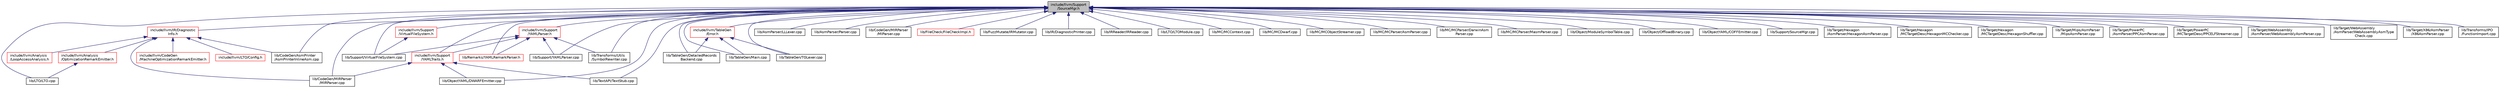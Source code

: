 digraph "include/llvm/Support/SourceMgr.h"
{
 // LATEX_PDF_SIZE
  bgcolor="transparent";
  edge [fontname="Helvetica",fontsize="10",labelfontname="Helvetica",labelfontsize="10"];
  node [fontname="Helvetica",fontsize="10",shape=record];
  Node1 [label="include/llvm/Support\l/SourceMgr.h",height=0.2,width=0.4,color="black", fillcolor="grey75", style="filled", fontcolor="black",tooltip=" "];
  Node1 -> Node2 [dir="back",color="midnightblue",fontsize="10",style="solid",fontname="Helvetica"];
  Node2 [label="include/llvm/IR/Diagnostic\lInfo.h",height=0.2,width=0.4,color="red",URL="$DiagnosticInfo_8h.html",tooltip=" "];
  Node2 -> Node3 [dir="back",color="midnightblue",fontsize="10",style="solid",fontname="Helvetica"];
  Node3 [label="include/llvm/Analysis\l/LoopAccessAnalysis.h",height=0.2,width=0.4,color="red",URL="$LoopAccessAnalysis_8h.html",tooltip=" "];
  Node2 -> Node178 [dir="back",color="midnightblue",fontsize="10",style="solid",fontname="Helvetica"];
  Node178 [label="include/llvm/Analysis\l/OptimizationRemarkEmitter.h",height=0.2,width=0.4,color="red",URL="$OptimizationRemarkEmitter_8h.html",tooltip=" "];
  Node178 -> Node126 [dir="back",color="midnightblue",fontsize="10",style="solid",fontname="Helvetica"];
  Node126 [label="lib/LTO/LTO.cpp",height=0.2,width=0.4,color="black",URL="$LTO_8cpp.html",tooltip=" "];
  Node2 -> Node239 [dir="back",color="midnightblue",fontsize="10",style="solid",fontname="Helvetica"];
  Node239 [label="include/llvm/CodeGen\l/MachineOptimizationRemarkEmitter.h",height=0.2,width=0.4,color="red",URL="$MachineOptimizationRemarkEmitter_8h.html",tooltip="===- MachineOptimizationRemarkEmitter.h - Opt Diagnostics -*- C++ -*-—===//"];
  Node2 -> Node117 [dir="back",color="midnightblue",fontsize="10",style="solid",fontname="Helvetica"];
  Node117 [label="include/llvm/LTO/Config.h",height=0.2,width=0.4,color="red",URL="$Config_8h.html",tooltip=" "];
  Node2 -> Node259 [dir="back",color="midnightblue",fontsize="10",style="solid",fontname="Helvetica"];
  Node259 [label="lib/CodeGen/AsmPrinter\l/AsmPrinterInlineAsm.cpp",height=0.2,width=0.4,color="black",URL="$AsmPrinterInlineAsm_8cpp.html",tooltip=" "];
  Node2 -> Node261 [dir="back",color="midnightblue",fontsize="10",style="solid",fontname="Helvetica"];
  Node261 [label="lib/CodeGen/MIRParser\l/MIRParser.cpp",height=0.2,width=0.4,color="black",URL="$MIRParser_8cpp.html",tooltip=" "];
  Node1 -> Node319 [dir="back",color="midnightblue",fontsize="10",style="solid",fontname="Helvetica"];
  Node319 [label="include/llvm/Support\l/VirtualFileSystem.h",height=0.2,width=0.4,color="red",URL="$VirtualFileSystem_8h.html",tooltip=" "];
  Node319 -> Node332 [dir="back",color="midnightblue",fontsize="10",style="solid",fontname="Helvetica"];
  Node332 [label="lib/Support/VirtualFileSystem.cpp",height=0.2,width=0.4,color="black",URL="$VirtualFileSystem_8cpp.html",tooltip=" "];
  Node1 -> Node336 [dir="back",color="midnightblue",fontsize="10",style="solid",fontname="Helvetica"];
  Node336 [label="include/llvm/Support\l/YAMLParser.h",height=0.2,width=0.4,color="red",URL="$YAMLParser_8h.html",tooltip=" "];
  Node336 -> Node337 [dir="back",color="midnightblue",fontsize="10",style="solid",fontname="Helvetica"];
  Node337 [label="include/llvm/Support\l/YAMLTraits.h",height=0.2,width=0.4,color="red",URL="$YAMLTraits_8h.html",tooltip=" "];
  Node337 -> Node261 [dir="back",color="midnightblue",fontsize="10",style="solid",fontname="Helvetica"];
  Node337 -> Node446 [dir="back",color="midnightblue",fontsize="10",style="solid",fontname="Helvetica"];
  Node446 [label="lib/ObjectYAML/DWARFEmitter.cpp",height=0.2,width=0.4,color="black",URL="$DWARFEmitter_8cpp.html",tooltip=" "];
  Node337 -> Node481 [dir="back",color="midnightblue",fontsize="10",style="solid",fontname="Helvetica"];
  Node481 [label="lib/TextAPI/TextStub.cpp",height=0.2,width=0.4,color="black",URL="$TextStub_8cpp.html",tooltip=" "];
  Node336 -> Node483 [dir="back",color="midnightblue",fontsize="10",style="solid",fontname="Helvetica"];
  Node483 [label="lib/Remarks/YAMLRemarkParser.h",height=0.2,width=0.4,color="red",URL="$YAMLRemarkParser_8h.html",tooltip=" "];
  Node336 -> Node332 [dir="back",color="midnightblue",fontsize="10",style="solid",fontname="Helvetica"];
  Node336 -> Node486 [dir="back",color="midnightblue",fontsize="10",style="solid",fontname="Helvetica"];
  Node486 [label="lib/Support/YAMLParser.cpp",height=0.2,width=0.4,color="black",URL="$YAMLParser_8cpp.html",tooltip=" "];
  Node336 -> Node487 [dir="back",color="midnightblue",fontsize="10",style="solid",fontname="Helvetica"];
  Node487 [label="lib/Transforms/Utils\l/SymbolRewriter.cpp",height=0.2,width=0.4,color="black",URL="$SymbolRewriter_8cpp.html",tooltip=" "];
  Node1 -> Node337 [dir="back",color="midnightblue",fontsize="10",style="solid",fontname="Helvetica"];
  Node1 -> Node488 [dir="back",color="midnightblue",fontsize="10",style="solid",fontname="Helvetica"];
  Node488 [label="include/llvm/TableGen\l/Error.h",height=0.2,width=0.4,color="red",URL="$TableGen_2Error_8h.html",tooltip=" "];
  Node488 -> Node489 [dir="back",color="midnightblue",fontsize="10",style="solid",fontname="Helvetica"];
  Node489 [label="lib/TableGen/DetailedRecords\lBackend.cpp",height=0.2,width=0.4,color="black",URL="$DetailedRecordsBackend_8cpp.html",tooltip=" "];
  Node488 -> Node492 [dir="back",color="midnightblue",fontsize="10",style="solid",fontname="Helvetica"];
  Node492 [label="lib/TableGen/Main.cpp",height=0.2,width=0.4,color="black",URL="$Main_8cpp.html",tooltip=" "];
  Node488 -> Node497 [dir="back",color="midnightblue",fontsize="10",style="solid",fontname="Helvetica"];
  Node497 [label="lib/TableGen/TGLexer.cpp",height=0.2,width=0.4,color="black",URL="$TGLexer_8cpp.html",tooltip=" "];
  Node1 -> Node498 [dir="back",color="midnightblue",fontsize="10",style="solid",fontname="Helvetica"];
  Node498 [label="lib/AsmParser/LLLexer.cpp",height=0.2,width=0.4,color="black",URL="$LLLexer_8cpp.html",tooltip=" "];
  Node1 -> Node499 [dir="back",color="midnightblue",fontsize="10",style="solid",fontname="Helvetica"];
  Node499 [label="lib/AsmParser/Parser.cpp",height=0.2,width=0.4,color="black",URL="$AsmParser_2Parser_8cpp.html",tooltip=" "];
  Node1 -> Node259 [dir="back",color="midnightblue",fontsize="10",style="solid",fontname="Helvetica"];
  Node1 -> Node500 [dir="back",color="midnightblue",fontsize="10",style="solid",fontname="Helvetica"];
  Node500 [label="lib/CodeGen/MIRParser\l/MIParser.cpp",height=0.2,width=0.4,color="black",URL="$MIParser_8cpp.html",tooltip=" "];
  Node1 -> Node261 [dir="back",color="midnightblue",fontsize="10",style="solid",fontname="Helvetica"];
  Node1 -> Node501 [dir="back",color="midnightblue",fontsize="10",style="solid",fontname="Helvetica"];
  Node501 [label="lib/FileCheck/FileCheckImpl.h",height=0.2,width=0.4,color="red",URL="$FileCheckImpl_8h.html",tooltip=" "];
  Node1 -> Node503 [dir="back",color="midnightblue",fontsize="10",style="solid",fontname="Helvetica"];
  Node503 [label="lib/FuzzMutate/IRMutator.cpp",height=0.2,width=0.4,color="black",URL="$IRMutator_8cpp.html",tooltip=" "];
  Node1 -> Node504 [dir="back",color="midnightblue",fontsize="10",style="solid",fontname="Helvetica"];
  Node504 [label="lib/IR/DiagnosticPrinter.cpp",height=0.2,width=0.4,color="black",URL="$DiagnosticPrinter_8cpp.html",tooltip=" "];
  Node1 -> Node505 [dir="back",color="midnightblue",fontsize="10",style="solid",fontname="Helvetica"];
  Node505 [label="lib/IRReader/IRReader.cpp",height=0.2,width=0.4,color="black",URL="$IRReader_8cpp.html",tooltip=" "];
  Node1 -> Node126 [dir="back",color="midnightblue",fontsize="10",style="solid",fontname="Helvetica"];
  Node1 -> Node122 [dir="back",color="midnightblue",fontsize="10",style="solid",fontname="Helvetica"];
  Node122 [label="lib/LTO/LTOModule.cpp",height=0.2,width=0.4,color="black",URL="$LTOModule_8cpp.html",tooltip=" "];
  Node1 -> Node506 [dir="back",color="midnightblue",fontsize="10",style="solid",fontname="Helvetica"];
  Node506 [label="lib/MC/MCContext.cpp",height=0.2,width=0.4,color="black",URL="$MCContext_8cpp.html",tooltip=" "];
  Node1 -> Node507 [dir="back",color="midnightblue",fontsize="10",style="solid",fontname="Helvetica"];
  Node507 [label="lib/MC/MCDwarf.cpp",height=0.2,width=0.4,color="black",URL="$MCDwarf_8cpp.html",tooltip=" "];
  Node1 -> Node508 [dir="back",color="midnightblue",fontsize="10",style="solid",fontname="Helvetica"];
  Node508 [label="lib/MC/MCObjectStreamer.cpp",height=0.2,width=0.4,color="black",URL="$MCObjectStreamer_8cpp.html",tooltip=" "];
  Node1 -> Node509 [dir="back",color="midnightblue",fontsize="10",style="solid",fontname="Helvetica"];
  Node509 [label="lib/MC/MCParser/AsmParser.cpp",height=0.2,width=0.4,color="black",URL="$AsmParser_8cpp.html",tooltip=" "];
  Node1 -> Node510 [dir="back",color="midnightblue",fontsize="10",style="solid",fontname="Helvetica"];
  Node510 [label="lib/MC/MCParser/DarwinAsm\lParser.cpp",height=0.2,width=0.4,color="black",URL="$DarwinAsmParser_8cpp.html",tooltip=" "];
  Node1 -> Node511 [dir="back",color="midnightblue",fontsize="10",style="solid",fontname="Helvetica"];
  Node511 [label="lib/MC/MCParser/MasmParser.cpp",height=0.2,width=0.4,color="black",URL="$MasmParser_8cpp.html",tooltip=" "];
  Node1 -> Node512 [dir="back",color="midnightblue",fontsize="10",style="solid",fontname="Helvetica"];
  Node512 [label="lib/Object/ModuleSymbolTable.cpp",height=0.2,width=0.4,color="black",URL="$ModuleSymbolTable_8cpp.html",tooltip=" "];
  Node1 -> Node513 [dir="back",color="midnightblue",fontsize="10",style="solid",fontname="Helvetica"];
  Node513 [label="lib/Object/OffloadBinary.cpp",height=0.2,width=0.4,color="black",URL="$OffloadBinary_8cpp.html",tooltip=" "];
  Node1 -> Node412 [dir="back",color="midnightblue",fontsize="10",style="solid",fontname="Helvetica"];
  Node412 [label="lib/ObjectYAML/COFFEmitter.cpp",height=0.2,width=0.4,color="black",URL="$COFFEmitter_8cpp.html",tooltip=" "];
  Node1 -> Node446 [dir="back",color="midnightblue",fontsize="10",style="solid",fontname="Helvetica"];
  Node1 -> Node483 [dir="back",color="midnightblue",fontsize="10",style="solid",fontname="Helvetica"];
  Node1 -> Node514 [dir="back",color="midnightblue",fontsize="10",style="solid",fontname="Helvetica"];
  Node514 [label="lib/Support/SourceMgr.cpp",height=0.2,width=0.4,color="black",URL="$SourceMgr_8cpp.html",tooltip=" "];
  Node1 -> Node332 [dir="back",color="midnightblue",fontsize="10",style="solid",fontname="Helvetica"];
  Node1 -> Node486 [dir="back",color="midnightblue",fontsize="10",style="solid",fontname="Helvetica"];
  Node1 -> Node489 [dir="back",color="midnightblue",fontsize="10",style="solid",fontname="Helvetica"];
  Node1 -> Node492 [dir="back",color="midnightblue",fontsize="10",style="solid",fontname="Helvetica"];
  Node1 -> Node497 [dir="back",color="midnightblue",fontsize="10",style="solid",fontname="Helvetica"];
  Node1 -> Node515 [dir="back",color="midnightblue",fontsize="10",style="solid",fontname="Helvetica"];
  Node515 [label="lib/Target/Hexagon\l/AsmParser/HexagonAsmParser.cpp",height=0.2,width=0.4,color="black",URL="$HexagonAsmParser_8cpp.html",tooltip=" "];
  Node1 -> Node516 [dir="back",color="midnightblue",fontsize="10",style="solid",fontname="Helvetica"];
  Node516 [label="lib/Target/Hexagon\l/MCTargetDesc/HexagonMCChecker.cpp",height=0.2,width=0.4,color="black",URL="$HexagonMCChecker_8cpp.html",tooltip=" "];
  Node1 -> Node517 [dir="back",color="midnightblue",fontsize="10",style="solid",fontname="Helvetica"];
  Node517 [label="lib/Target/Hexagon\l/MCTargetDesc/HexagonShuffler.cpp",height=0.2,width=0.4,color="black",URL="$HexagonShuffler_8cpp.html",tooltip=" "];
  Node1 -> Node518 [dir="back",color="midnightblue",fontsize="10",style="solid",fontname="Helvetica"];
  Node518 [label="lib/Target/Mips/AsmParser\l/MipsAsmParser.cpp",height=0.2,width=0.4,color="black",URL="$MipsAsmParser_8cpp.html",tooltip=" "];
  Node1 -> Node519 [dir="back",color="midnightblue",fontsize="10",style="solid",fontname="Helvetica"];
  Node519 [label="lib/Target/PowerPC\l/AsmParser/PPCAsmParser.cpp",height=0.2,width=0.4,color="black",URL="$PPCAsmParser_8cpp.html",tooltip=" "];
  Node1 -> Node520 [dir="back",color="midnightblue",fontsize="10",style="solid",fontname="Helvetica"];
  Node520 [label="lib/Target/PowerPC\l/MCTargetDesc/PPCELFStreamer.cpp",height=0.2,width=0.4,color="black",URL="$PPCELFStreamer_8cpp.html",tooltip=" "];
  Node1 -> Node521 [dir="back",color="midnightblue",fontsize="10",style="solid",fontname="Helvetica"];
  Node521 [label="lib/Target/WebAssembly\l/AsmParser/WebAssemblyAsmParser.cpp",height=0.2,width=0.4,color="black",URL="$WebAssemblyAsmParser_8cpp.html",tooltip=" "];
  Node1 -> Node522 [dir="back",color="midnightblue",fontsize="10",style="solid",fontname="Helvetica"];
  Node522 [label="lib/Target/WebAssembly\l/AsmParser/WebAssemblyAsmType\lCheck.cpp",height=0.2,width=0.4,color="black",URL="$WebAssemblyAsmTypeCheck_8cpp.html",tooltip=" "];
  Node1 -> Node523 [dir="back",color="midnightblue",fontsize="10",style="solid",fontname="Helvetica"];
  Node523 [label="lib/Target/X86/AsmParser\l/X86AsmParser.cpp",height=0.2,width=0.4,color="black",URL="$X86AsmParser_8cpp.html",tooltip=" "];
  Node1 -> Node481 [dir="back",color="midnightblue",fontsize="10",style="solid",fontname="Helvetica"];
  Node1 -> Node524 [dir="back",color="midnightblue",fontsize="10",style="solid",fontname="Helvetica"];
  Node524 [label="lib/Transforms/IPO\l/FunctionImport.cpp",height=0.2,width=0.4,color="black",URL="$FunctionImport_8cpp.html",tooltip=" "];
  Node1 -> Node487 [dir="back",color="midnightblue",fontsize="10",style="solid",fontname="Helvetica"];
}
